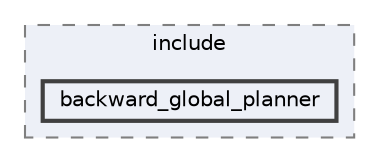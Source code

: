 digraph "smacc2_client_library/nav2z_client/custom_planners/backward_global_planner/include/backward_global_planner"
{
 // LATEX_PDF_SIZE
  bgcolor="transparent";
  edge [fontname=Helvetica,fontsize=10,labelfontname=Helvetica,labelfontsize=10];
  node [fontname=Helvetica,fontsize=10,shape=box,height=0.2,width=0.4];
  compound=true
  subgraph clusterdir_386963ad1d2dddb8e3b1a7d7eff23366 {
    graph [ bgcolor="#edf0f7", pencolor="grey50", label="include", fontname=Helvetica,fontsize=10 style="filled,dashed", URL="dir_386963ad1d2dddb8e3b1a7d7eff23366.html",tooltip=""]
  dir_8f3a763c6994eaf68dd61c7bbb52fdad [label="backward_global_planner", fillcolor="#edf0f7", color="grey25", style="filled,bold", URL="dir_8f3a763c6994eaf68dd61c7bbb52fdad.html",tooltip=""];
  }
}
